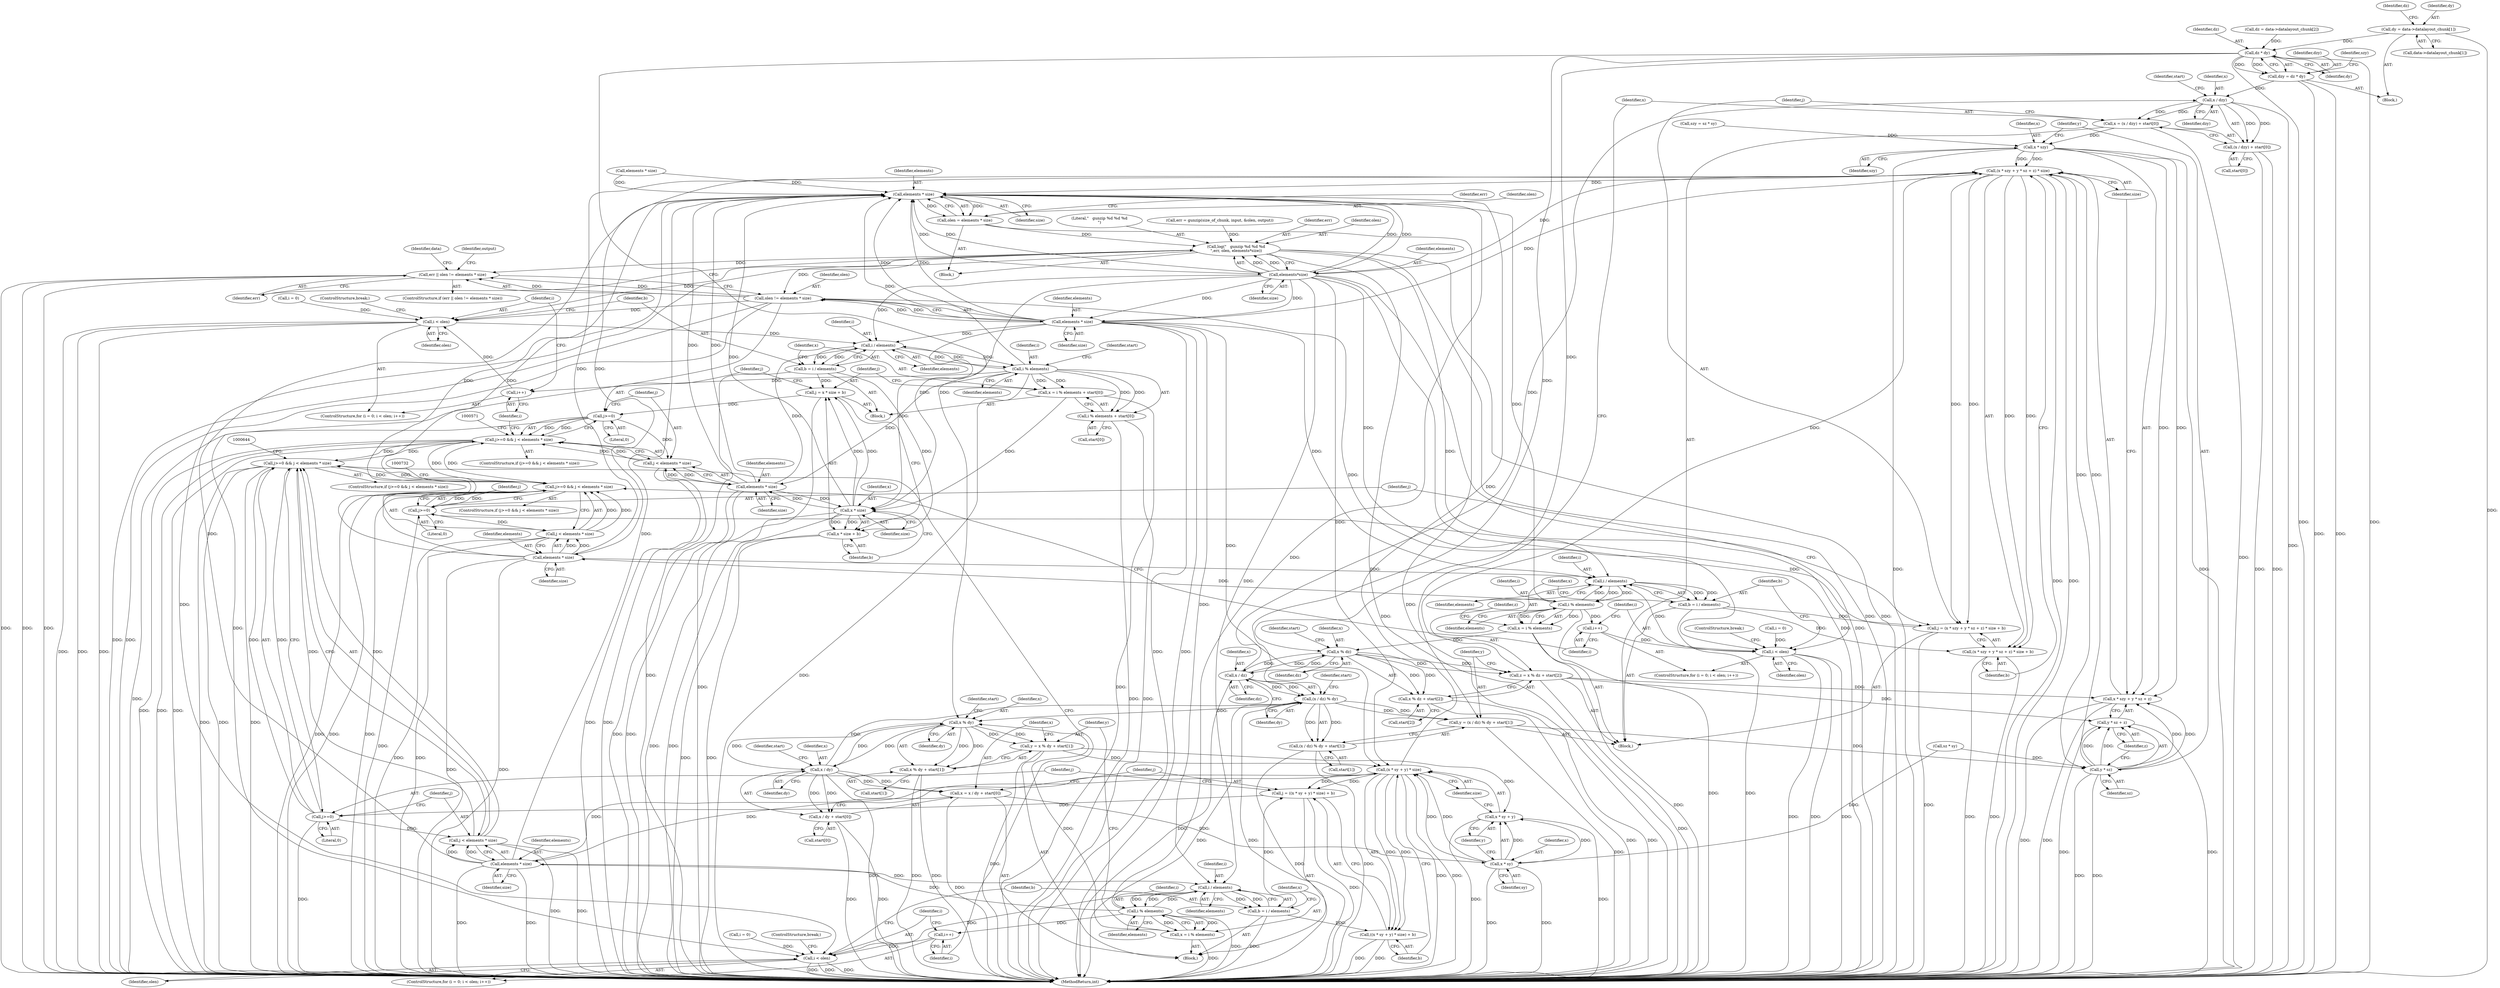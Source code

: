 digraph "0_libmysofa_d39a171e9c6a1c44dbdf43f9db6c3fbd887e38c1@pointer" {
"1000261" [label="(Call,dy = data->datalayout_chunk[1])"];
"1000304" [label="(Call,dz * dy)"];
"1000302" [label="(Call,dzy = dz * dy)"];
"1000697" [label="(Call,x / dzy)"];
"1000694" [label="(Call,x = (x / dzy) + start[0])"];
"1000708" [label="(Call,x * szy)"];
"1000706" [label="(Call,(x * szy + y * sz + z) * size)"];
"1000485" [label="(Call,elements * size)"];
"1000483" [label="(Call,olen = elements * size)"];
"1000498" [label="(Call,log(\"   gunzip %d %d %d\n\",err, olen, elements*size))"];
"1000506" [label="(Call,err || olen != elements * size)"];
"1000508" [label="(Call,olen != elements * size)"];
"1000530" [label="(Call,i < olen)"];
"1000538" [label="(Call,i / elements)"];
"1000536" [label="(Call,b = i / elements)"];
"1000550" [label="(Call,j = x * size + b)"];
"1000559" [label="(Call,j>=0)"];
"1000558" [label="(Call,j>=0 && j < elements * size)"];
"1000631" [label="(Call,j>=0 && j < elements * size)"];
"1000719" [label="(Call,j>=0 && j < elements * size)"];
"1000562" [label="(Call,j < elements * size)"];
"1000552" [label="(Call,x * size + b)"];
"1000544" [label="(Call,i % elements)"];
"1000533" [label="(Call,i++)"];
"1000541" [label="(Call,x = i % elements + start[0])"];
"1000553" [label="(Call,x * size)"];
"1000564" [label="(Call,elements * size)"];
"1000543" [label="(Call,i % elements + start[0])"];
"1000585" [label="(Call,i < olen)"];
"1000593" [label="(Call,i / elements)"];
"1000591" [label="(Call,b = i / elements)"];
"1000619" [label="(Call,j = ((x * sy + y) * size) + b)"];
"1000632" [label="(Call,j>=0)"];
"1000635" [label="(Call,j < elements * size)"];
"1000621" [label="(Call,((x * sy + y) * size) + b)"];
"1000598" [label="(Call,i % elements)"];
"1000588" [label="(Call,i++)"];
"1000596" [label="(Call,x = i % elements)"];
"1000604" [label="(Call,x % dy)"];
"1000601" [label="(Call,y = x % dy + start[1])"];
"1000622" [label="(Call,(x * sy + y) * size)"];
"1000637" [label="(Call,elements * size)"];
"1000623" [label="(Call,x * sy + y)"];
"1000603" [label="(Call,x % dy + start[1])"];
"1000613" [label="(Call,x / dy)"];
"1000610" [label="(Call,x = x / dy + start[0])"];
"1000624" [label="(Call,x * sy)"];
"1000612" [label="(Call,x / dy + start[0])"];
"1000686" [label="(Call,(x / dz) % dy)"];
"1000683" [label="(Call,y = (x / dz) % dy + start[1])"];
"1000712" [label="(Call,y * sz)"];
"1000707" [label="(Call,x * szy + y * sz + z)"];
"1000711" [label="(Call,y * sz + z)"];
"1000685" [label="(Call,(x / dz) % dy + start[1])"];
"1000658" [label="(Call,i < olen)"];
"1000666" [label="(Call,i / elements)"];
"1000664" [label="(Call,b = i / elements)"];
"1000703" [label="(Call,j = (x * szy + y * sz + z) * size + b)"];
"1000720" [label="(Call,j>=0)"];
"1000723" [label="(Call,j < elements * size)"];
"1000705" [label="(Call,(x * szy + y * sz + z) * size + b)"];
"1000671" [label="(Call,i % elements)"];
"1000661" [label="(Call,i++)"];
"1000669" [label="(Call,x = i % elements)"];
"1000677" [label="(Call,x % dz)"];
"1000674" [label="(Call,z = x % dz + start[2])"];
"1000676" [label="(Call,x % dz + start[2])"];
"1000687" [label="(Call,x / dz)"];
"1000725" [label="(Call,elements * size)"];
"1000502" [label="(Call,elements*size)"];
"1000510" [label="(Call,elements * size)"];
"1000696" [label="(Call,(x / dzy) + start[0])"];
"1000700" [label="(Call,start[0])"];
"1000307" [label="(Call,szy = sz * sy)"];
"1000605" [label="(Identifier,x)"];
"1000686" [label="(Call,(x / dz) % dy)"];
"1000365" [label="(Block,)"];
"1000588" [label="(Call,i++)"];
"1000638" [label="(Identifier,elements)"];
"1000672" [label="(Identifier,i)"];
"1000621" [label="(Call,((x * sy + y) * size) + b)"];
"1000687" [label="(Call,x / dz)"];
"1000606" [label="(Identifier,dy)"];
"1000689" [label="(Identifier,dz)"];
"1000726" [label="(Identifier,elements)"];
"1000550" [label="(Call,j = x * size + b)"];
"1000718" [label="(ControlStructure,if (j>=0 && j < elements * size))"];
"1000302" [label="(Call,dzy = dz * dy)"];
"1000634" [label="(Literal,0)"];
"1000564" [label="(Call,elements * size)"];
"1000532" [label="(Identifier,olen)"];
"1000269" [label="(Identifier,dz)"];
"1000537" [label="(Identifier,b)"];
"1000551" [label="(Identifier,j)"];
"1000541" [label="(Call,x = i % elements + start[0])"];
"1000624" [label="(Call,x * sy)"];
"1000566" [label="(Identifier,size)"];
"1000727" [label="(Identifier,size)"];
"1000262" [label="(Identifier,dy)"];
"1000507" [label="(Identifier,err)"];
"1000674" [label="(Call,z = x % dz + start[2])"];
"1000531" [label="(Identifier,i)"];
"1000499" [label="(Literal,\"   gunzip %d %d %d\n\")"];
"1000561" [label="(Literal,0)"];
"1000608" [label="(Identifier,start)"];
"1000590" [label="(Block,)"];
"1000723" [label="(Call,j < elements * size)"];
"1000636" [label="(Identifier,j)"];
"1000106" [label="(Block,)"];
"1000611" [label="(Identifier,x)"];
"1000486" [label="(Identifier,elements)"];
"1000601" [label="(Call,y = x % dy + start[1])"];
"1000668" [label="(Identifier,elements)"];
"1000545" [label="(Identifier,i)"];
"1000538" [label="(Call,i / elements)"];
"1000527" [label="(Call,i = 0)"];
"1000722" [label="(Literal,0)"];
"1000556" [label="(Identifier,b)"];
"1000603" [label="(Call,x % dy + start[1])"];
"1000635" [label="(Call,j < elements * size)"];
"1000600" [label="(Identifier,elements)"];
"1000508" [label="(Call,olen != elements * size)"];
"1000629" [label="(Identifier,b)"];
"1000261" [label="(Call,dy = data->datalayout_chunk[1])"];
"1000697" [label="(Call,x / dzy)"];
"1000596" [label="(Call,x = i % elements)"];
"1000678" [label="(Identifier,x)"];
"1000592" [label="(Identifier,b)"];
"1000716" [label="(Identifier,size)"];
"1000708" [label="(Call,x * szy)"];
"1000589" [label="(Identifier,i)"];
"1000536" [label="(Call,b = i / elements)"];
"1000268" [label="(Call,dz = data->datalayout_chunk[2])"];
"1000684" [label="(Identifier,y)"];
"1000306" [label="(Identifier,dy)"];
"1000666" [label="(Call,i / elements)"];
"1000662" [label="(Identifier,i)"];
"1000710" [label="(Identifier,szy)"];
"1000696" [label="(Call,(x / dzy) + start[0])"];
"1000555" [label="(Identifier,size)"];
"1000691" [label="(Call,start[1])"];
"1000676" [label="(Call,x % dz + start[2])"];
"1000688" [label="(Identifier,x)"];
"1000543" [label="(Call,i % elements + start[0])"];
"1000552" [label="(Call,x * size + b)"];
"1000563" [label="(Identifier,j)"];
"1000633" [label="(Identifier,j)"];
"1000304" [label="(Call,dz * dy)"];
"1000712" [label="(Call,y * sz)"];
"1000597" [label="(Identifier,x)"];
"1000548" [label="(Identifier,start)"];
"1000717" [label="(Identifier,b)"];
"1000544" [label="(Call,i % elements)"];
"1000713" [label="(Identifier,y)"];
"1000775" [label="(MethodReturn,int)"];
"1000704" [label="(Identifier,j)"];
"1000535" [label="(Block,)"];
"1000626" [label="(Identifier,sy)"];
"1000485" [label="(Call,elements * size)"];
"1000610" [label="(Call,x = x / dy + start[0])"];
"1000665" [label="(Identifier,b)"];
"1000724" [label="(Identifier,j)"];
"1000521" [label="(Identifier,data)"];
"1000526" [label="(ControlStructure,for (i = 0; i < olen; i++))"];
"1000654" [label="(ControlStructure,for (i = 0; i < olen; i++))"];
"1000673" [label="(Identifier,elements)"];
"1000546" [label="(Identifier,elements)"];
"1000581" [label="(ControlStructure,for (i = 0; i < olen; i++))"];
"1000637" [label="(Call,elements * size)"];
"1000498" [label="(Call,log(\"   gunzip %d %d %d\n\",err, olen, elements*size))"];
"1000639" [label="(Identifier,size)"];
"1000613" [label="(Call,x / dy)"];
"1000628" [label="(Identifier,size)"];
"1000719" [label="(Call,j>=0 && j < elements * size)"];
"1000680" [label="(Call,start[2])"];
"1000511" [label="(Identifier,elements)"];
"1000720" [label="(Call,j>=0)"];
"1000505" [label="(ControlStructure,if (err || olen != elements * size))"];
"1000677" [label="(Call,x % dz)"];
"1000515" [label="(Identifier,output)"];
"1000558" [label="(Call,j>=0 && j < elements * size)"];
"1000502" [label="(Call,elements*size)"];
"1000559" [label="(Call,j>=0)"];
"1000309" [label="(Call,sz * sy)"];
"1000740" [label="(ControlStructure,break;)"];
"1000489" [label="(Identifier,err)"];
"1000488" [label="(Call,err = gunzip(size_of_chunk, input, &olen, output))"];
"1000587" [label="(Identifier,olen)"];
"1000594" [label="(Identifier,i)"];
"1000554" [label="(Identifier,x)"];
"1000622" [label="(Call,(x * sy + y) * size)"];
"1000725" [label="(Call,elements * size)"];
"1000305" [label="(Identifier,dz)"];
"1000685" [label="(Call,(x / dz) % dy + start[1])"];
"1000504" [label="(Identifier,size)"];
"1000690" [label="(Identifier,dy)"];
"1000303" [label="(Identifier,dzy)"];
"1000699" [label="(Identifier,dzy)"];
"1000706" [label="(Call,(x * szy + y * sz + z) * size)"];
"1000509" [label="(Identifier,olen)"];
"1000698" [label="(Identifier,x)"];
"1000627" [label="(Identifier,y)"];
"1000542" [label="(Identifier,x)"];
"1000669" [label="(Call,x = i % elements)"];
"1000332" [label="(Call,elements * size)"];
"1000607" [label="(Call,start[1])"];
"1000667" [label="(Identifier,i)"];
"1000705" [label="(Call,(x * szy + y * sz + z) * size + b)"];
"1000617" [label="(Identifier,start)"];
"1000510" [label="(Call,elements * size)"];
"1000512" [label="(Identifier,size)"];
"1000595" [label="(Identifier,elements)"];
"1000557" [label="(ControlStructure,if (j>=0 && j < elements * size))"];
"1000553" [label="(Call,x * size)"];
"1000579" [label="(ControlStructure,break;)"];
"1000533" [label="(Call,i++)"];
"1000619" [label="(Call,j = ((x * sy + y) * size) + b)"];
"1000562" [label="(Call,j < elements * size)"];
"1000586" [label="(Identifier,i)"];
"1000632" [label="(Call,j>=0)"];
"1000582" [label="(Call,i = 0)"];
"1000540" [label="(Identifier,elements)"];
"1000707" [label="(Call,x * szy + y * sz + z)"];
"1000593" [label="(Call,i / elements)"];
"1000612" [label="(Call,x / dy + start[0])"];
"1000703" [label="(Call,j = (x * szy + y * sz + z) * size + b)"];
"1000604" [label="(Call,x % dy)"];
"1000530" [label="(Call,i < olen)"];
"1000631" [label="(Call,j>=0 && j < elements * size)"];
"1000539" [label="(Identifier,i)"];
"1000695" [label="(Identifier,x)"];
"1000614" [label="(Identifier,x)"];
"1000308" [label="(Identifier,szy)"];
"1000681" [label="(Identifier,start)"];
"1000591" [label="(Call,b = i / elements)"];
"1000616" [label="(Call,start[0])"];
"1000602" [label="(Identifier,y)"];
"1000500" [label="(Identifier,err)"];
"1000483" [label="(Call,olen = elements * size)"];
"1000652" [label="(ControlStructure,break;)"];
"1000599" [label="(Identifier,i)"];
"1000659" [label="(Identifier,i)"];
"1000664" [label="(Call,b = i / elements)"];
"1000660" [label="(Identifier,olen)"];
"1000620" [label="(Identifier,j)"];
"1000506" [label="(Call,err || olen != elements * size)"];
"1000714" [label="(Identifier,sz)"];
"1000671" [label="(Call,i % elements)"];
"1000655" [label="(Call,i = 0)"];
"1000721" [label="(Identifier,j)"];
"1000711" [label="(Call,y * sz + z)"];
"1000565" [label="(Identifier,elements)"];
"1000663" [label="(Block,)"];
"1000560" [label="(Identifier,j)"];
"1000534" [label="(Identifier,i)"];
"1000658" [label="(Call,i < olen)"];
"1000709" [label="(Identifier,x)"];
"1000661" [label="(Call,i++)"];
"1000484" [label="(Identifier,olen)"];
"1000503" [label="(Identifier,elements)"];
"1000547" [label="(Call,start[0])"];
"1000694" [label="(Call,x = (x / dzy) + start[0])"];
"1000692" [label="(Identifier,start)"];
"1000630" [label="(ControlStructure,if (j>=0 && j < elements * size))"];
"1000263" [label="(Call,data->datalayout_chunk[1])"];
"1000623" [label="(Call,x * sy + y)"];
"1000501" [label="(Identifier,olen)"];
"1000585" [label="(Call,i < olen)"];
"1000701" [label="(Identifier,start)"];
"1000615" [label="(Identifier,dy)"];
"1000625" [label="(Identifier,x)"];
"1000683" [label="(Call,y = (x / dz) % dy + start[1])"];
"1000679" [label="(Identifier,dz)"];
"1000670" [label="(Identifier,x)"];
"1000487" [label="(Identifier,size)"];
"1000715" [label="(Identifier,z)"];
"1000675" [label="(Identifier,z)"];
"1000598" [label="(Call,i % elements)"];
"1000261" -> "1000106"  [label="AST: "];
"1000261" -> "1000263"  [label="CFG: "];
"1000262" -> "1000261"  [label="AST: "];
"1000263" -> "1000261"  [label="AST: "];
"1000269" -> "1000261"  [label="CFG: "];
"1000261" -> "1000775"  [label="DDG: "];
"1000261" -> "1000304"  [label="DDG: "];
"1000304" -> "1000302"  [label="AST: "];
"1000304" -> "1000306"  [label="CFG: "];
"1000305" -> "1000304"  [label="AST: "];
"1000306" -> "1000304"  [label="AST: "];
"1000302" -> "1000304"  [label="CFG: "];
"1000304" -> "1000775"  [label="DDG: "];
"1000304" -> "1000775"  [label="DDG: "];
"1000304" -> "1000302"  [label="DDG: "];
"1000304" -> "1000302"  [label="DDG: "];
"1000268" -> "1000304"  [label="DDG: "];
"1000304" -> "1000604"  [label="DDG: "];
"1000304" -> "1000677"  [label="DDG: "];
"1000304" -> "1000686"  [label="DDG: "];
"1000302" -> "1000106"  [label="AST: "];
"1000303" -> "1000302"  [label="AST: "];
"1000308" -> "1000302"  [label="CFG: "];
"1000302" -> "1000775"  [label="DDG: "];
"1000302" -> "1000775"  [label="DDG: "];
"1000302" -> "1000697"  [label="DDG: "];
"1000697" -> "1000696"  [label="AST: "];
"1000697" -> "1000699"  [label="CFG: "];
"1000698" -> "1000697"  [label="AST: "];
"1000699" -> "1000697"  [label="AST: "];
"1000701" -> "1000697"  [label="CFG: "];
"1000697" -> "1000775"  [label="DDG: "];
"1000697" -> "1000694"  [label="DDG: "];
"1000697" -> "1000694"  [label="DDG: "];
"1000697" -> "1000696"  [label="DDG: "];
"1000697" -> "1000696"  [label="DDG: "];
"1000687" -> "1000697"  [label="DDG: "];
"1000694" -> "1000663"  [label="AST: "];
"1000694" -> "1000696"  [label="CFG: "];
"1000695" -> "1000694"  [label="AST: "];
"1000696" -> "1000694"  [label="AST: "];
"1000704" -> "1000694"  [label="CFG: "];
"1000694" -> "1000775"  [label="DDG: "];
"1000694" -> "1000708"  [label="DDG: "];
"1000708" -> "1000707"  [label="AST: "];
"1000708" -> "1000710"  [label="CFG: "];
"1000709" -> "1000708"  [label="AST: "];
"1000710" -> "1000708"  [label="AST: "];
"1000713" -> "1000708"  [label="CFG: "];
"1000708" -> "1000775"  [label="DDG: "];
"1000708" -> "1000775"  [label="DDG: "];
"1000708" -> "1000706"  [label="DDG: "];
"1000708" -> "1000706"  [label="DDG: "];
"1000708" -> "1000707"  [label="DDG: "];
"1000708" -> "1000707"  [label="DDG: "];
"1000307" -> "1000708"  [label="DDG: "];
"1000706" -> "1000705"  [label="AST: "];
"1000706" -> "1000716"  [label="CFG: "];
"1000707" -> "1000706"  [label="AST: "];
"1000716" -> "1000706"  [label="AST: "];
"1000717" -> "1000706"  [label="CFG: "];
"1000706" -> "1000775"  [label="DDG: "];
"1000706" -> "1000775"  [label="DDG: "];
"1000706" -> "1000485"  [label="DDG: "];
"1000706" -> "1000703"  [label="DDG: "];
"1000706" -> "1000703"  [label="DDG: "];
"1000706" -> "1000705"  [label="DDG: "];
"1000706" -> "1000705"  [label="DDG: "];
"1000712" -> "1000706"  [label="DDG: "];
"1000712" -> "1000706"  [label="DDG: "];
"1000674" -> "1000706"  [label="DDG: "];
"1000725" -> "1000706"  [label="DDG: "];
"1000510" -> "1000706"  [label="DDG: "];
"1000502" -> "1000706"  [label="DDG: "];
"1000706" -> "1000725"  [label="DDG: "];
"1000485" -> "1000483"  [label="AST: "];
"1000485" -> "1000487"  [label="CFG: "];
"1000486" -> "1000485"  [label="AST: "];
"1000487" -> "1000485"  [label="AST: "];
"1000483" -> "1000485"  [label="CFG: "];
"1000485" -> "1000483"  [label="DDG: "];
"1000485" -> "1000483"  [label="DDG: "];
"1000637" -> "1000485"  [label="DDG: "];
"1000637" -> "1000485"  [label="DDG: "];
"1000332" -> "1000485"  [label="DDG: "];
"1000332" -> "1000485"  [label="DDG: "];
"1000502" -> "1000485"  [label="DDG: "];
"1000502" -> "1000485"  [label="DDG: "];
"1000598" -> "1000485"  [label="DDG: "];
"1000564" -> "1000485"  [label="DDG: "];
"1000564" -> "1000485"  [label="DDG: "];
"1000725" -> "1000485"  [label="DDG: "];
"1000725" -> "1000485"  [label="DDG: "];
"1000671" -> "1000485"  [label="DDG: "];
"1000544" -> "1000485"  [label="DDG: "];
"1000510" -> "1000485"  [label="DDG: "];
"1000510" -> "1000485"  [label="DDG: "];
"1000553" -> "1000485"  [label="DDG: "];
"1000622" -> "1000485"  [label="DDG: "];
"1000485" -> "1000502"  [label="DDG: "];
"1000485" -> "1000502"  [label="DDG: "];
"1000483" -> "1000365"  [label="AST: "];
"1000484" -> "1000483"  [label="AST: "];
"1000489" -> "1000483"  [label="CFG: "];
"1000483" -> "1000775"  [label="DDG: "];
"1000483" -> "1000498"  [label="DDG: "];
"1000498" -> "1000365"  [label="AST: "];
"1000498" -> "1000502"  [label="CFG: "];
"1000499" -> "1000498"  [label="AST: "];
"1000500" -> "1000498"  [label="AST: "];
"1000501" -> "1000498"  [label="AST: "];
"1000502" -> "1000498"  [label="AST: "];
"1000507" -> "1000498"  [label="CFG: "];
"1000498" -> "1000775"  [label="DDG: "];
"1000498" -> "1000775"  [label="DDG: "];
"1000498" -> "1000775"  [label="DDG: "];
"1000488" -> "1000498"  [label="DDG: "];
"1000502" -> "1000498"  [label="DDG: "];
"1000502" -> "1000498"  [label="DDG: "];
"1000498" -> "1000506"  [label="DDG: "];
"1000498" -> "1000508"  [label="DDG: "];
"1000498" -> "1000530"  [label="DDG: "];
"1000498" -> "1000585"  [label="DDG: "];
"1000498" -> "1000658"  [label="DDG: "];
"1000506" -> "1000505"  [label="AST: "];
"1000506" -> "1000507"  [label="CFG: "];
"1000506" -> "1000508"  [label="CFG: "];
"1000507" -> "1000506"  [label="AST: "];
"1000508" -> "1000506"  [label="AST: "];
"1000515" -> "1000506"  [label="CFG: "];
"1000521" -> "1000506"  [label="CFG: "];
"1000506" -> "1000775"  [label="DDG: "];
"1000506" -> "1000775"  [label="DDG: "];
"1000506" -> "1000775"  [label="DDG: "];
"1000508" -> "1000506"  [label="DDG: "];
"1000508" -> "1000506"  [label="DDG: "];
"1000508" -> "1000510"  [label="CFG: "];
"1000509" -> "1000508"  [label="AST: "];
"1000510" -> "1000508"  [label="AST: "];
"1000508" -> "1000775"  [label="DDG: "];
"1000508" -> "1000775"  [label="DDG: "];
"1000510" -> "1000508"  [label="DDG: "];
"1000510" -> "1000508"  [label="DDG: "];
"1000508" -> "1000530"  [label="DDG: "];
"1000508" -> "1000585"  [label="DDG: "];
"1000508" -> "1000658"  [label="DDG: "];
"1000530" -> "1000526"  [label="AST: "];
"1000530" -> "1000532"  [label="CFG: "];
"1000531" -> "1000530"  [label="AST: "];
"1000532" -> "1000530"  [label="AST: "];
"1000537" -> "1000530"  [label="CFG: "];
"1000579" -> "1000530"  [label="CFG: "];
"1000530" -> "1000775"  [label="DDG: "];
"1000530" -> "1000775"  [label="DDG: "];
"1000530" -> "1000775"  [label="DDG: "];
"1000527" -> "1000530"  [label="DDG: "];
"1000533" -> "1000530"  [label="DDG: "];
"1000530" -> "1000538"  [label="DDG: "];
"1000538" -> "1000536"  [label="AST: "];
"1000538" -> "1000540"  [label="CFG: "];
"1000539" -> "1000538"  [label="AST: "];
"1000540" -> "1000538"  [label="AST: "];
"1000536" -> "1000538"  [label="CFG: "];
"1000538" -> "1000536"  [label="DDG: "];
"1000538" -> "1000536"  [label="DDG: "];
"1000502" -> "1000538"  [label="DDG: "];
"1000564" -> "1000538"  [label="DDG: "];
"1000544" -> "1000538"  [label="DDG: "];
"1000510" -> "1000538"  [label="DDG: "];
"1000538" -> "1000544"  [label="DDG: "];
"1000538" -> "1000544"  [label="DDG: "];
"1000536" -> "1000535"  [label="AST: "];
"1000537" -> "1000536"  [label="AST: "];
"1000542" -> "1000536"  [label="CFG: "];
"1000536" -> "1000775"  [label="DDG: "];
"1000536" -> "1000550"  [label="DDG: "];
"1000536" -> "1000552"  [label="DDG: "];
"1000550" -> "1000535"  [label="AST: "];
"1000550" -> "1000552"  [label="CFG: "];
"1000551" -> "1000550"  [label="AST: "];
"1000552" -> "1000550"  [label="AST: "];
"1000560" -> "1000550"  [label="CFG: "];
"1000550" -> "1000775"  [label="DDG: "];
"1000553" -> "1000550"  [label="DDG: "];
"1000553" -> "1000550"  [label="DDG: "];
"1000550" -> "1000559"  [label="DDG: "];
"1000559" -> "1000558"  [label="AST: "];
"1000559" -> "1000561"  [label="CFG: "];
"1000560" -> "1000559"  [label="AST: "];
"1000561" -> "1000559"  [label="AST: "];
"1000563" -> "1000559"  [label="CFG: "];
"1000558" -> "1000559"  [label="CFG: "];
"1000559" -> "1000775"  [label="DDG: "];
"1000559" -> "1000558"  [label="DDG: "];
"1000559" -> "1000558"  [label="DDG: "];
"1000559" -> "1000562"  [label="DDG: "];
"1000558" -> "1000557"  [label="AST: "];
"1000558" -> "1000562"  [label="CFG: "];
"1000562" -> "1000558"  [label="AST: "];
"1000571" -> "1000558"  [label="CFG: "];
"1000534" -> "1000558"  [label="CFG: "];
"1000558" -> "1000775"  [label="DDG: "];
"1000558" -> "1000775"  [label="DDG: "];
"1000558" -> "1000775"  [label="DDG: "];
"1000562" -> "1000558"  [label="DDG: "];
"1000562" -> "1000558"  [label="DDG: "];
"1000631" -> "1000558"  [label="DDG: "];
"1000719" -> "1000558"  [label="DDG: "];
"1000558" -> "1000631"  [label="DDG: "];
"1000558" -> "1000719"  [label="DDG: "];
"1000631" -> "1000630"  [label="AST: "];
"1000631" -> "1000632"  [label="CFG: "];
"1000631" -> "1000635"  [label="CFG: "];
"1000632" -> "1000631"  [label="AST: "];
"1000635" -> "1000631"  [label="AST: "];
"1000644" -> "1000631"  [label="CFG: "];
"1000589" -> "1000631"  [label="CFG: "];
"1000631" -> "1000775"  [label="DDG: "];
"1000631" -> "1000775"  [label="DDG: "];
"1000631" -> "1000775"  [label="DDG: "];
"1000632" -> "1000631"  [label="DDG: "];
"1000632" -> "1000631"  [label="DDG: "];
"1000635" -> "1000631"  [label="DDG: "];
"1000635" -> "1000631"  [label="DDG: "];
"1000719" -> "1000631"  [label="DDG: "];
"1000631" -> "1000719"  [label="DDG: "];
"1000719" -> "1000718"  [label="AST: "];
"1000719" -> "1000720"  [label="CFG: "];
"1000719" -> "1000723"  [label="CFG: "];
"1000720" -> "1000719"  [label="AST: "];
"1000723" -> "1000719"  [label="AST: "];
"1000732" -> "1000719"  [label="CFG: "];
"1000662" -> "1000719"  [label="CFG: "];
"1000719" -> "1000775"  [label="DDG: "];
"1000719" -> "1000775"  [label="DDG: "];
"1000719" -> "1000775"  [label="DDG: "];
"1000720" -> "1000719"  [label="DDG: "];
"1000720" -> "1000719"  [label="DDG: "];
"1000723" -> "1000719"  [label="DDG: "];
"1000723" -> "1000719"  [label="DDG: "];
"1000562" -> "1000564"  [label="CFG: "];
"1000563" -> "1000562"  [label="AST: "];
"1000564" -> "1000562"  [label="AST: "];
"1000562" -> "1000775"  [label="DDG: "];
"1000562" -> "1000775"  [label="DDG: "];
"1000564" -> "1000562"  [label="DDG: "];
"1000564" -> "1000562"  [label="DDG: "];
"1000552" -> "1000556"  [label="CFG: "];
"1000553" -> "1000552"  [label="AST: "];
"1000556" -> "1000552"  [label="AST: "];
"1000552" -> "1000775"  [label="DDG: "];
"1000552" -> "1000775"  [label="DDG: "];
"1000553" -> "1000552"  [label="DDG: "];
"1000553" -> "1000552"  [label="DDG: "];
"1000544" -> "1000543"  [label="AST: "];
"1000544" -> "1000546"  [label="CFG: "];
"1000545" -> "1000544"  [label="AST: "];
"1000546" -> "1000544"  [label="AST: "];
"1000548" -> "1000544"  [label="CFG: "];
"1000544" -> "1000775"  [label="DDG: "];
"1000544" -> "1000533"  [label="DDG: "];
"1000544" -> "1000541"  [label="DDG: "];
"1000544" -> "1000541"  [label="DDG: "];
"1000544" -> "1000543"  [label="DDG: "];
"1000544" -> "1000543"  [label="DDG: "];
"1000544" -> "1000564"  [label="DDG: "];
"1000533" -> "1000526"  [label="AST: "];
"1000533" -> "1000534"  [label="CFG: "];
"1000534" -> "1000533"  [label="AST: "];
"1000531" -> "1000533"  [label="CFG: "];
"1000541" -> "1000535"  [label="AST: "];
"1000541" -> "1000543"  [label="CFG: "];
"1000542" -> "1000541"  [label="AST: "];
"1000543" -> "1000541"  [label="AST: "];
"1000551" -> "1000541"  [label="CFG: "];
"1000541" -> "1000775"  [label="DDG: "];
"1000541" -> "1000553"  [label="DDG: "];
"1000553" -> "1000555"  [label="CFG: "];
"1000554" -> "1000553"  [label="AST: "];
"1000555" -> "1000553"  [label="AST: "];
"1000556" -> "1000553"  [label="CFG: "];
"1000553" -> "1000775"  [label="DDG: "];
"1000553" -> "1000775"  [label="DDG: "];
"1000564" -> "1000553"  [label="DDG: "];
"1000510" -> "1000553"  [label="DDG: "];
"1000502" -> "1000553"  [label="DDG: "];
"1000553" -> "1000564"  [label="DDG: "];
"1000564" -> "1000566"  [label="CFG: "];
"1000565" -> "1000564"  [label="AST: "];
"1000566" -> "1000564"  [label="AST: "];
"1000564" -> "1000775"  [label="DDG: "];
"1000564" -> "1000775"  [label="DDG: "];
"1000543" -> "1000547"  [label="CFG: "];
"1000547" -> "1000543"  [label="AST: "];
"1000543" -> "1000775"  [label="DDG: "];
"1000543" -> "1000775"  [label="DDG: "];
"1000585" -> "1000581"  [label="AST: "];
"1000585" -> "1000587"  [label="CFG: "];
"1000586" -> "1000585"  [label="AST: "];
"1000587" -> "1000585"  [label="AST: "];
"1000592" -> "1000585"  [label="CFG: "];
"1000652" -> "1000585"  [label="CFG: "];
"1000585" -> "1000775"  [label="DDG: "];
"1000585" -> "1000775"  [label="DDG: "];
"1000585" -> "1000775"  [label="DDG: "];
"1000588" -> "1000585"  [label="DDG: "];
"1000582" -> "1000585"  [label="DDG: "];
"1000585" -> "1000593"  [label="DDG: "];
"1000593" -> "1000591"  [label="AST: "];
"1000593" -> "1000595"  [label="CFG: "];
"1000594" -> "1000593"  [label="AST: "];
"1000595" -> "1000593"  [label="AST: "];
"1000591" -> "1000593"  [label="CFG: "];
"1000593" -> "1000591"  [label="DDG: "];
"1000593" -> "1000591"  [label="DDG: "];
"1000637" -> "1000593"  [label="DDG: "];
"1000502" -> "1000593"  [label="DDG: "];
"1000510" -> "1000593"  [label="DDG: "];
"1000598" -> "1000593"  [label="DDG: "];
"1000593" -> "1000598"  [label="DDG: "];
"1000593" -> "1000598"  [label="DDG: "];
"1000591" -> "1000590"  [label="AST: "];
"1000592" -> "1000591"  [label="AST: "];
"1000597" -> "1000591"  [label="CFG: "];
"1000591" -> "1000775"  [label="DDG: "];
"1000591" -> "1000619"  [label="DDG: "];
"1000591" -> "1000621"  [label="DDG: "];
"1000619" -> "1000590"  [label="AST: "];
"1000619" -> "1000621"  [label="CFG: "];
"1000620" -> "1000619"  [label="AST: "];
"1000621" -> "1000619"  [label="AST: "];
"1000633" -> "1000619"  [label="CFG: "];
"1000619" -> "1000775"  [label="DDG: "];
"1000622" -> "1000619"  [label="DDG: "];
"1000622" -> "1000619"  [label="DDG: "];
"1000619" -> "1000632"  [label="DDG: "];
"1000632" -> "1000634"  [label="CFG: "];
"1000633" -> "1000632"  [label="AST: "];
"1000634" -> "1000632"  [label="AST: "];
"1000636" -> "1000632"  [label="CFG: "];
"1000632" -> "1000775"  [label="DDG: "];
"1000632" -> "1000635"  [label="DDG: "];
"1000635" -> "1000637"  [label="CFG: "];
"1000636" -> "1000635"  [label="AST: "];
"1000637" -> "1000635"  [label="AST: "];
"1000635" -> "1000775"  [label="DDG: "];
"1000635" -> "1000775"  [label="DDG: "];
"1000637" -> "1000635"  [label="DDG: "];
"1000637" -> "1000635"  [label="DDG: "];
"1000621" -> "1000629"  [label="CFG: "];
"1000622" -> "1000621"  [label="AST: "];
"1000629" -> "1000621"  [label="AST: "];
"1000621" -> "1000775"  [label="DDG: "];
"1000621" -> "1000775"  [label="DDG: "];
"1000622" -> "1000621"  [label="DDG: "];
"1000622" -> "1000621"  [label="DDG: "];
"1000598" -> "1000596"  [label="AST: "];
"1000598" -> "1000600"  [label="CFG: "];
"1000599" -> "1000598"  [label="AST: "];
"1000600" -> "1000598"  [label="AST: "];
"1000596" -> "1000598"  [label="CFG: "];
"1000598" -> "1000775"  [label="DDG: "];
"1000598" -> "1000588"  [label="DDG: "];
"1000598" -> "1000596"  [label="DDG: "];
"1000598" -> "1000596"  [label="DDG: "];
"1000598" -> "1000637"  [label="DDG: "];
"1000588" -> "1000581"  [label="AST: "];
"1000588" -> "1000589"  [label="CFG: "];
"1000589" -> "1000588"  [label="AST: "];
"1000586" -> "1000588"  [label="CFG: "];
"1000596" -> "1000590"  [label="AST: "];
"1000597" -> "1000596"  [label="AST: "];
"1000602" -> "1000596"  [label="CFG: "];
"1000596" -> "1000775"  [label="DDG: "];
"1000596" -> "1000604"  [label="DDG: "];
"1000604" -> "1000603"  [label="AST: "];
"1000604" -> "1000606"  [label="CFG: "];
"1000605" -> "1000604"  [label="AST: "];
"1000606" -> "1000604"  [label="AST: "];
"1000608" -> "1000604"  [label="CFG: "];
"1000604" -> "1000601"  [label="DDG: "];
"1000604" -> "1000601"  [label="DDG: "];
"1000604" -> "1000603"  [label="DDG: "];
"1000604" -> "1000603"  [label="DDG: "];
"1000686" -> "1000604"  [label="DDG: "];
"1000613" -> "1000604"  [label="DDG: "];
"1000604" -> "1000613"  [label="DDG: "];
"1000604" -> "1000613"  [label="DDG: "];
"1000601" -> "1000590"  [label="AST: "];
"1000601" -> "1000603"  [label="CFG: "];
"1000602" -> "1000601"  [label="AST: "];
"1000603" -> "1000601"  [label="AST: "];
"1000611" -> "1000601"  [label="CFG: "];
"1000601" -> "1000775"  [label="DDG: "];
"1000601" -> "1000622"  [label="DDG: "];
"1000601" -> "1000623"  [label="DDG: "];
"1000622" -> "1000628"  [label="CFG: "];
"1000623" -> "1000622"  [label="AST: "];
"1000628" -> "1000622"  [label="AST: "];
"1000629" -> "1000622"  [label="CFG: "];
"1000622" -> "1000775"  [label="DDG: "];
"1000622" -> "1000775"  [label="DDG: "];
"1000624" -> "1000622"  [label="DDG: "];
"1000624" -> "1000622"  [label="DDG: "];
"1000637" -> "1000622"  [label="DDG: "];
"1000510" -> "1000622"  [label="DDG: "];
"1000502" -> "1000622"  [label="DDG: "];
"1000622" -> "1000637"  [label="DDG: "];
"1000637" -> "1000639"  [label="CFG: "];
"1000638" -> "1000637"  [label="AST: "];
"1000639" -> "1000637"  [label="AST: "];
"1000637" -> "1000775"  [label="DDG: "];
"1000637" -> "1000775"  [label="DDG: "];
"1000623" -> "1000627"  [label="CFG: "];
"1000624" -> "1000623"  [label="AST: "];
"1000627" -> "1000623"  [label="AST: "];
"1000628" -> "1000623"  [label="CFG: "];
"1000623" -> "1000775"  [label="DDG: "];
"1000623" -> "1000775"  [label="DDG: "];
"1000624" -> "1000623"  [label="DDG: "];
"1000624" -> "1000623"  [label="DDG: "];
"1000603" -> "1000607"  [label="CFG: "];
"1000607" -> "1000603"  [label="AST: "];
"1000603" -> "1000775"  [label="DDG: "];
"1000603" -> "1000775"  [label="DDG: "];
"1000613" -> "1000612"  [label="AST: "];
"1000613" -> "1000615"  [label="CFG: "];
"1000614" -> "1000613"  [label="AST: "];
"1000615" -> "1000613"  [label="AST: "];
"1000617" -> "1000613"  [label="CFG: "];
"1000613" -> "1000775"  [label="DDG: "];
"1000613" -> "1000610"  [label="DDG: "];
"1000613" -> "1000610"  [label="DDG: "];
"1000613" -> "1000612"  [label="DDG: "];
"1000613" -> "1000612"  [label="DDG: "];
"1000613" -> "1000686"  [label="DDG: "];
"1000610" -> "1000590"  [label="AST: "];
"1000610" -> "1000612"  [label="CFG: "];
"1000611" -> "1000610"  [label="AST: "];
"1000612" -> "1000610"  [label="AST: "];
"1000620" -> "1000610"  [label="CFG: "];
"1000610" -> "1000775"  [label="DDG: "];
"1000610" -> "1000624"  [label="DDG: "];
"1000624" -> "1000626"  [label="CFG: "];
"1000625" -> "1000624"  [label="AST: "];
"1000626" -> "1000624"  [label="AST: "];
"1000627" -> "1000624"  [label="CFG: "];
"1000624" -> "1000775"  [label="DDG: "];
"1000624" -> "1000775"  [label="DDG: "];
"1000309" -> "1000624"  [label="DDG: "];
"1000612" -> "1000616"  [label="CFG: "];
"1000616" -> "1000612"  [label="AST: "];
"1000612" -> "1000775"  [label="DDG: "];
"1000612" -> "1000775"  [label="DDG: "];
"1000686" -> "1000685"  [label="AST: "];
"1000686" -> "1000690"  [label="CFG: "];
"1000687" -> "1000686"  [label="AST: "];
"1000690" -> "1000686"  [label="AST: "];
"1000692" -> "1000686"  [label="CFG: "];
"1000686" -> "1000775"  [label="DDG: "];
"1000686" -> "1000775"  [label="DDG: "];
"1000686" -> "1000683"  [label="DDG: "];
"1000686" -> "1000683"  [label="DDG: "];
"1000686" -> "1000685"  [label="DDG: "];
"1000686" -> "1000685"  [label="DDG: "];
"1000687" -> "1000686"  [label="DDG: "];
"1000687" -> "1000686"  [label="DDG: "];
"1000683" -> "1000663"  [label="AST: "];
"1000683" -> "1000685"  [label="CFG: "];
"1000684" -> "1000683"  [label="AST: "];
"1000685" -> "1000683"  [label="AST: "];
"1000695" -> "1000683"  [label="CFG: "];
"1000683" -> "1000775"  [label="DDG: "];
"1000683" -> "1000712"  [label="DDG: "];
"1000712" -> "1000711"  [label="AST: "];
"1000712" -> "1000714"  [label="CFG: "];
"1000713" -> "1000712"  [label="AST: "];
"1000714" -> "1000712"  [label="AST: "];
"1000715" -> "1000712"  [label="CFG: "];
"1000712" -> "1000775"  [label="DDG: "];
"1000712" -> "1000775"  [label="DDG: "];
"1000712" -> "1000707"  [label="DDG: "];
"1000712" -> "1000707"  [label="DDG: "];
"1000712" -> "1000711"  [label="DDG: "];
"1000712" -> "1000711"  [label="DDG: "];
"1000309" -> "1000712"  [label="DDG: "];
"1000707" -> "1000711"  [label="CFG: "];
"1000711" -> "1000707"  [label="AST: "];
"1000716" -> "1000707"  [label="CFG: "];
"1000707" -> "1000775"  [label="DDG: "];
"1000707" -> "1000775"  [label="DDG: "];
"1000674" -> "1000707"  [label="DDG: "];
"1000711" -> "1000715"  [label="CFG: "];
"1000715" -> "1000711"  [label="AST: "];
"1000711" -> "1000775"  [label="DDG: "];
"1000711" -> "1000775"  [label="DDG: "];
"1000674" -> "1000711"  [label="DDG: "];
"1000685" -> "1000691"  [label="CFG: "];
"1000691" -> "1000685"  [label="AST: "];
"1000685" -> "1000775"  [label="DDG: "];
"1000685" -> "1000775"  [label="DDG: "];
"1000658" -> "1000654"  [label="AST: "];
"1000658" -> "1000660"  [label="CFG: "];
"1000659" -> "1000658"  [label="AST: "];
"1000660" -> "1000658"  [label="AST: "];
"1000665" -> "1000658"  [label="CFG: "];
"1000740" -> "1000658"  [label="CFG: "];
"1000658" -> "1000775"  [label="DDG: "];
"1000658" -> "1000775"  [label="DDG: "];
"1000658" -> "1000775"  [label="DDG: "];
"1000655" -> "1000658"  [label="DDG: "];
"1000661" -> "1000658"  [label="DDG: "];
"1000658" -> "1000666"  [label="DDG: "];
"1000666" -> "1000664"  [label="AST: "];
"1000666" -> "1000668"  [label="CFG: "];
"1000667" -> "1000666"  [label="AST: "];
"1000668" -> "1000666"  [label="AST: "];
"1000664" -> "1000666"  [label="CFG: "];
"1000666" -> "1000664"  [label="DDG: "];
"1000666" -> "1000664"  [label="DDG: "];
"1000502" -> "1000666"  [label="DDG: "];
"1000510" -> "1000666"  [label="DDG: "];
"1000725" -> "1000666"  [label="DDG: "];
"1000671" -> "1000666"  [label="DDG: "];
"1000666" -> "1000671"  [label="DDG: "];
"1000666" -> "1000671"  [label="DDG: "];
"1000664" -> "1000663"  [label="AST: "];
"1000665" -> "1000664"  [label="AST: "];
"1000670" -> "1000664"  [label="CFG: "];
"1000664" -> "1000775"  [label="DDG: "];
"1000664" -> "1000703"  [label="DDG: "];
"1000664" -> "1000705"  [label="DDG: "];
"1000703" -> "1000663"  [label="AST: "];
"1000703" -> "1000705"  [label="CFG: "];
"1000704" -> "1000703"  [label="AST: "];
"1000705" -> "1000703"  [label="AST: "];
"1000721" -> "1000703"  [label="CFG: "];
"1000703" -> "1000775"  [label="DDG: "];
"1000703" -> "1000720"  [label="DDG: "];
"1000720" -> "1000722"  [label="CFG: "];
"1000721" -> "1000720"  [label="AST: "];
"1000722" -> "1000720"  [label="AST: "];
"1000724" -> "1000720"  [label="CFG: "];
"1000720" -> "1000775"  [label="DDG: "];
"1000720" -> "1000723"  [label="DDG: "];
"1000723" -> "1000725"  [label="CFG: "];
"1000724" -> "1000723"  [label="AST: "];
"1000725" -> "1000723"  [label="AST: "];
"1000723" -> "1000775"  [label="DDG: "];
"1000723" -> "1000775"  [label="DDG: "];
"1000725" -> "1000723"  [label="DDG: "];
"1000725" -> "1000723"  [label="DDG: "];
"1000705" -> "1000717"  [label="CFG: "];
"1000717" -> "1000705"  [label="AST: "];
"1000705" -> "1000775"  [label="DDG: "];
"1000705" -> "1000775"  [label="DDG: "];
"1000671" -> "1000669"  [label="AST: "];
"1000671" -> "1000673"  [label="CFG: "];
"1000672" -> "1000671"  [label="AST: "];
"1000673" -> "1000671"  [label="AST: "];
"1000669" -> "1000671"  [label="CFG: "];
"1000671" -> "1000775"  [label="DDG: "];
"1000671" -> "1000661"  [label="DDG: "];
"1000671" -> "1000669"  [label="DDG: "];
"1000671" -> "1000669"  [label="DDG: "];
"1000671" -> "1000725"  [label="DDG: "];
"1000661" -> "1000654"  [label="AST: "];
"1000661" -> "1000662"  [label="CFG: "];
"1000662" -> "1000661"  [label="AST: "];
"1000659" -> "1000661"  [label="CFG: "];
"1000669" -> "1000663"  [label="AST: "];
"1000670" -> "1000669"  [label="AST: "];
"1000675" -> "1000669"  [label="CFG: "];
"1000669" -> "1000775"  [label="DDG: "];
"1000669" -> "1000677"  [label="DDG: "];
"1000677" -> "1000676"  [label="AST: "];
"1000677" -> "1000679"  [label="CFG: "];
"1000678" -> "1000677"  [label="AST: "];
"1000679" -> "1000677"  [label="AST: "];
"1000681" -> "1000677"  [label="CFG: "];
"1000677" -> "1000674"  [label="DDG: "];
"1000677" -> "1000674"  [label="DDG: "];
"1000677" -> "1000676"  [label="DDG: "];
"1000677" -> "1000676"  [label="DDG: "];
"1000687" -> "1000677"  [label="DDG: "];
"1000677" -> "1000687"  [label="DDG: "];
"1000677" -> "1000687"  [label="DDG: "];
"1000674" -> "1000663"  [label="AST: "];
"1000674" -> "1000676"  [label="CFG: "];
"1000675" -> "1000674"  [label="AST: "];
"1000676" -> "1000674"  [label="AST: "];
"1000684" -> "1000674"  [label="CFG: "];
"1000674" -> "1000775"  [label="DDG: "];
"1000676" -> "1000680"  [label="CFG: "];
"1000680" -> "1000676"  [label="AST: "];
"1000676" -> "1000775"  [label="DDG: "];
"1000676" -> "1000775"  [label="DDG: "];
"1000687" -> "1000689"  [label="CFG: "];
"1000688" -> "1000687"  [label="AST: "];
"1000689" -> "1000687"  [label="AST: "];
"1000690" -> "1000687"  [label="CFG: "];
"1000687" -> "1000775"  [label="DDG: "];
"1000725" -> "1000727"  [label="CFG: "];
"1000726" -> "1000725"  [label="AST: "];
"1000727" -> "1000725"  [label="AST: "];
"1000725" -> "1000775"  [label="DDG: "];
"1000725" -> "1000775"  [label="DDG: "];
"1000502" -> "1000504"  [label="CFG: "];
"1000503" -> "1000502"  [label="AST: "];
"1000504" -> "1000502"  [label="AST: "];
"1000502" -> "1000775"  [label="DDG: "];
"1000502" -> "1000775"  [label="DDG: "];
"1000502" -> "1000510"  [label="DDG: "];
"1000502" -> "1000510"  [label="DDG: "];
"1000510" -> "1000512"  [label="CFG: "];
"1000511" -> "1000510"  [label="AST: "];
"1000512" -> "1000510"  [label="AST: "];
"1000510" -> "1000775"  [label="DDG: "];
"1000510" -> "1000775"  [label="DDG: "];
"1000696" -> "1000700"  [label="CFG: "];
"1000700" -> "1000696"  [label="AST: "];
"1000696" -> "1000775"  [label="DDG: "];
"1000696" -> "1000775"  [label="DDG: "];
}

